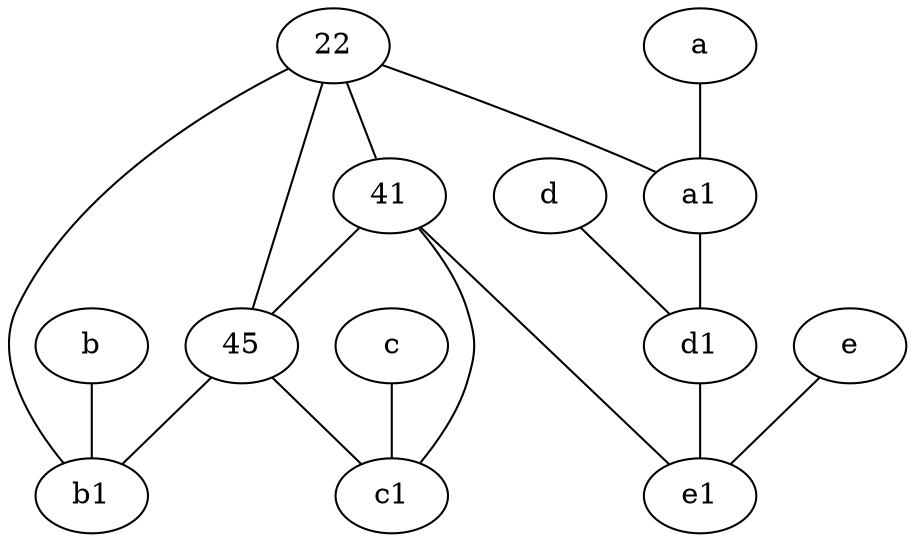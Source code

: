 graph {
	b [pos="10,4!"]
	a [pos="8,2!"]
	d1 [pos="3,5!"]
	c [pos="4.5,2!"]
	c1 [pos="4.5,3!"]
	22
	e [pos="7,9!"]
	41
	a1 [pos="8,3!"]
	d [pos="2,5!"]
	b1 [pos="9,4!"]
	45
	e1 [pos="7,7!"]
	22 -- 41
	b -- b1
	45 -- c1
	45 -- b1
	41 -- c1
	d1 -- e1
	a -- a1
	a1 -- d1
	d -- d1
	e -- e1
	41 -- e1
	22 -- 45
	c -- c1
	41 -- 45
	22 -- b1
	22 -- a1
}
